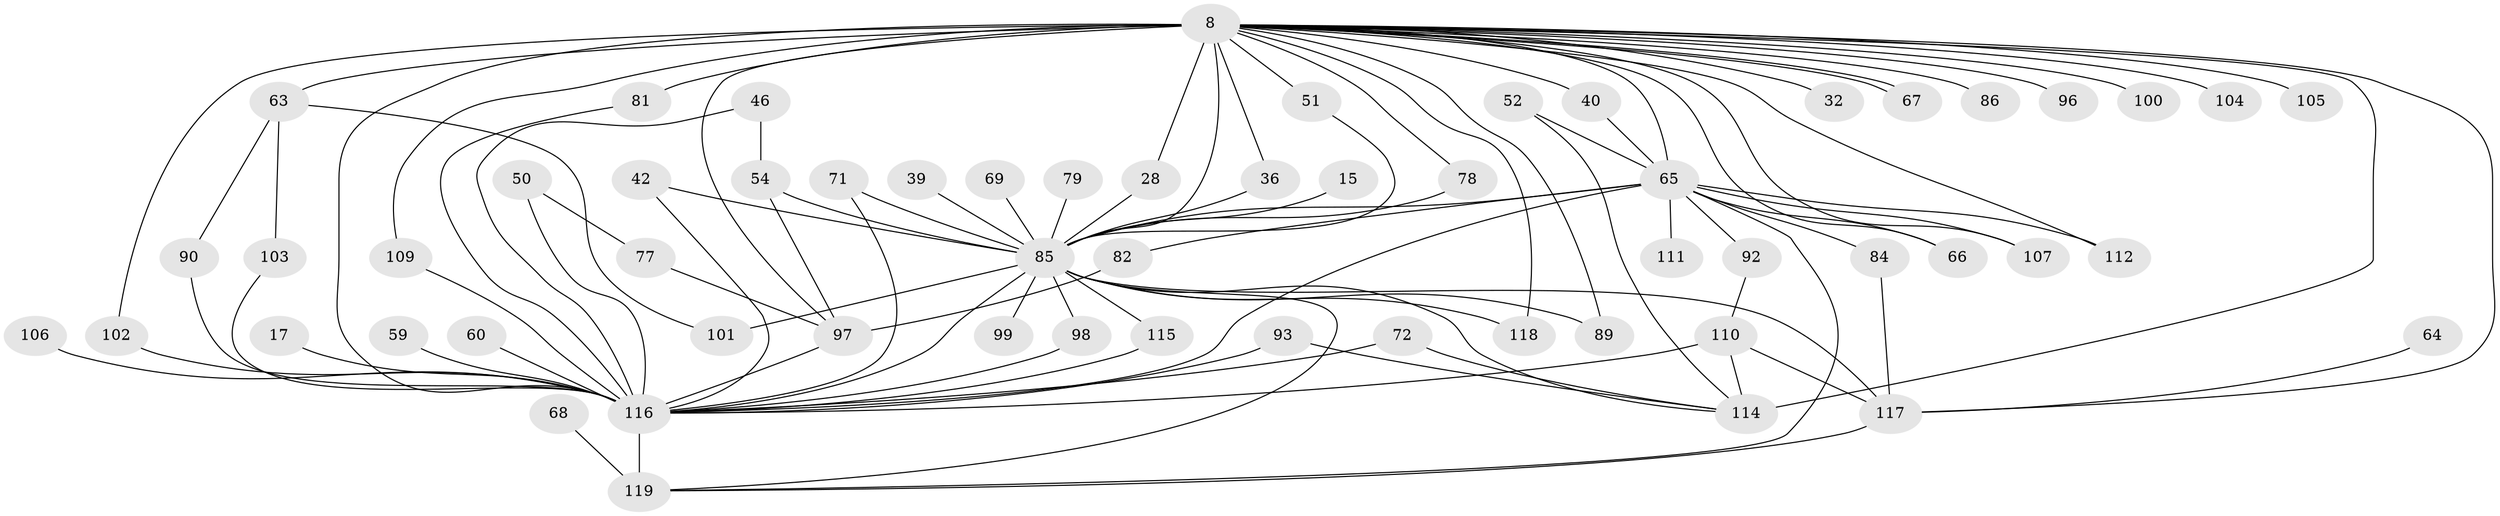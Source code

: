 // original degree distribution, {21: 0.01680672268907563, 39: 0.008403361344537815, 13: 0.008403361344537815, 24: 0.008403361344537815, 18: 0.008403361344537815, 23: 0.008403361344537815, 27: 0.008403361344537815, 17: 0.01680672268907563, 4: 0.09243697478991597, 7: 0.03361344537815126, 6: 0.008403361344537815, 2: 0.5966386554621849, 3: 0.14285714285714285, 10: 0.01680672268907563, 5: 0.025210084033613446}
// Generated by graph-tools (version 1.1) at 2025/47/03/04/25 21:47:43]
// undirected, 59 vertices, 99 edges
graph export_dot {
graph [start="1"]
  node [color=gray90,style=filled];
  8 [super="+6+2"];
  15;
  17;
  28;
  32;
  36;
  39;
  40;
  42;
  46;
  50;
  51 [super="+31"];
  52;
  54 [super="+34+45"];
  59;
  60;
  63 [super="+21+43"];
  64;
  65 [super="+37+9"];
  66;
  67;
  68;
  69;
  71;
  72;
  77;
  78;
  79;
  81 [super="+48"];
  82;
  84;
  85 [super="+33+75+7"];
  86;
  89;
  90;
  92;
  93;
  96;
  97 [super="+95+83"];
  98;
  99;
  100;
  101;
  102 [super="+26"];
  103;
  104;
  105;
  106;
  107;
  109 [super="+56+70"];
  110 [super="+22+74"];
  111;
  112;
  114 [super="+73+58"];
  115;
  116 [super="+14+94+13+113+10"];
  117 [super="+27+53+47"];
  118;
  119 [super="+23"];
  8 -- 51 [weight=2];
  8 -- 67;
  8 -- 67;
  8 -- 78;
  8 -- 86 [weight=2];
  8 -- 89;
  8 -- 96 [weight=2];
  8 -- 104 [weight=2];
  8 -- 118;
  8 -- 66;
  8 -- 81 [weight=2];
  8 -- 85 [weight=9];
  8 -- 100 [weight=2];
  8 -- 105 [weight=2];
  8 -- 116 [weight=18];
  8 -- 117 [weight=3];
  8 -- 28;
  8 -- 32;
  8 -- 97 [weight=5];
  8 -- 36;
  8 -- 102;
  8 -- 40;
  8 -- 107;
  8 -- 112;
  8 -- 114 [weight=6];
  8 -- 63 [weight=3];
  8 -- 65 [weight=6];
  8 -- 109 [weight=2];
  15 -- 85 [weight=2];
  17 -- 116 [weight=2];
  28 -- 85;
  36 -- 85;
  39 -- 85 [weight=2];
  40 -- 65;
  42 -- 116;
  42 -- 85;
  46 -- 54;
  46 -- 116;
  50 -- 77;
  50 -- 116 [weight=2];
  51 -- 85;
  52 -- 114;
  52 -- 65;
  54 -- 85 [weight=2];
  54 -- 97 [weight=2];
  59 -- 116 [weight=2];
  60 -- 116;
  63 -- 103;
  63 -- 101;
  63 -- 90;
  64 -- 117;
  65 -- 116 [weight=9];
  65 -- 66;
  65 -- 107;
  65 -- 111 [weight=2];
  65 -- 112;
  65 -- 82;
  65 -- 84;
  65 -- 85 [weight=5];
  65 -- 119 [weight=2];
  65 -- 92;
  68 -- 119 [weight=2];
  69 -- 85 [weight=2];
  71 -- 85;
  71 -- 116;
  72 -- 114;
  72 -- 116;
  77 -- 97;
  78 -- 85;
  79 -- 85 [weight=2];
  81 -- 116;
  82 -- 97;
  84 -- 117;
  85 -- 98;
  85 -- 99 [weight=2];
  85 -- 114 [weight=2];
  85 -- 89;
  85 -- 101;
  85 -- 115;
  85 -- 117 [weight=3];
  85 -- 118;
  85 -- 116 [weight=8];
  85 -- 119;
  90 -- 116;
  92 -- 110;
  93 -- 114;
  93 -- 116;
  97 -- 116;
  98 -- 116;
  102 -- 116 [weight=2];
  103 -- 116;
  106 -- 116 [weight=2];
  109 -- 116 [weight=2];
  110 -- 114;
  110 -- 116 [weight=3];
  110 -- 117;
  115 -- 116;
  116 -- 119 [weight=3];
  117 -- 119;
}
